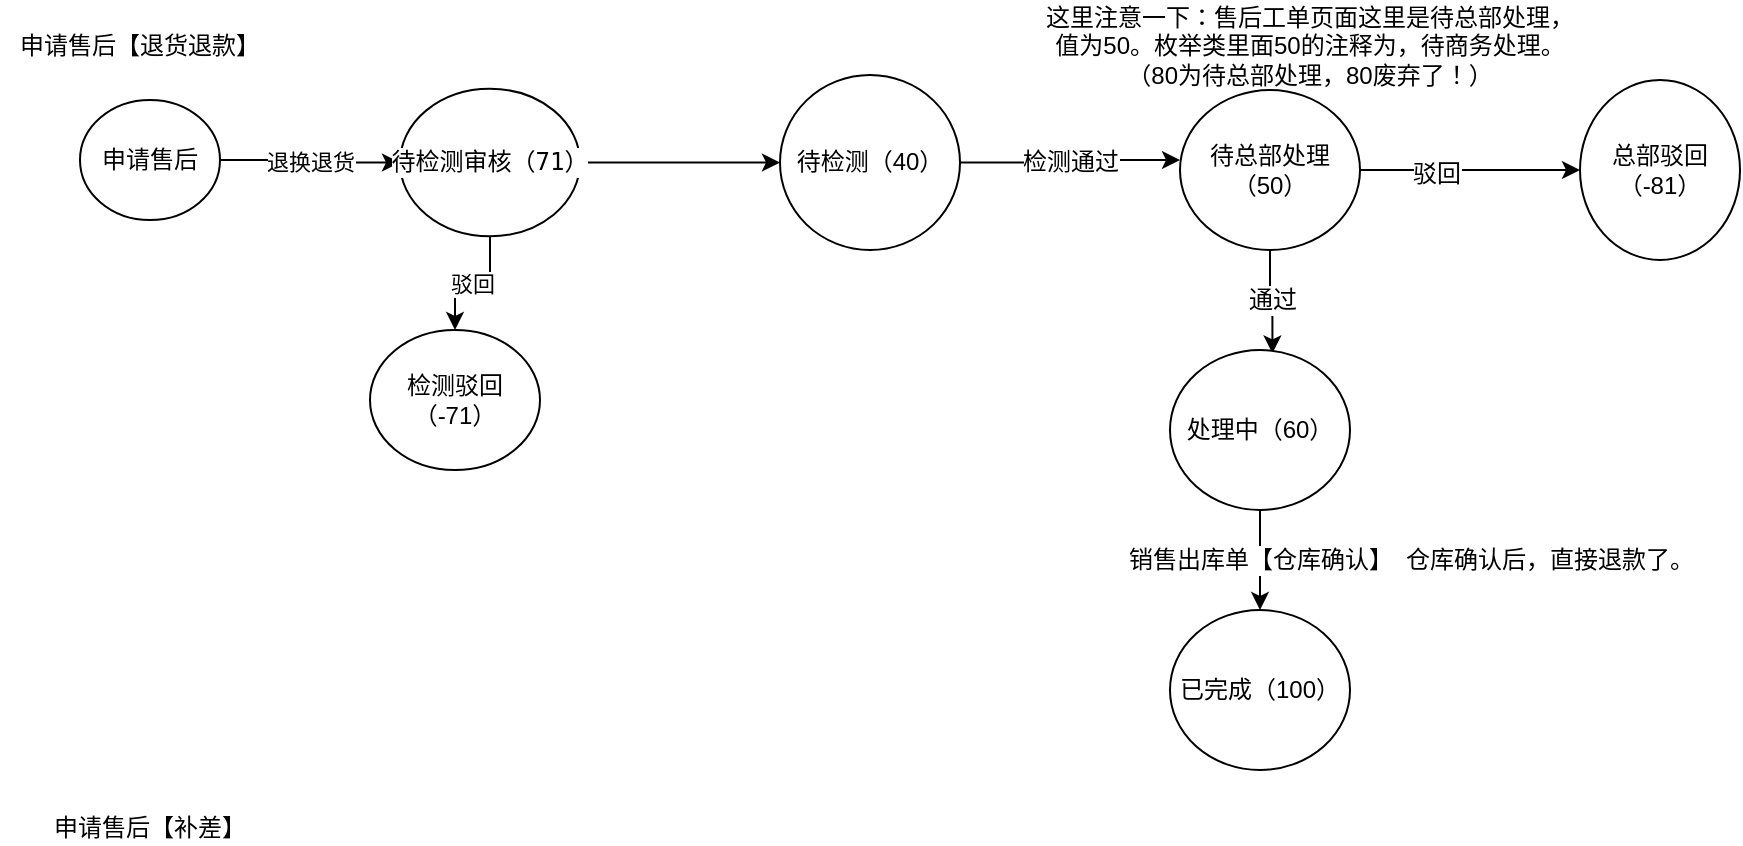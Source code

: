 <mxfile version="16.6.1" type="github">
  <diagram id="_88M4rZaeOAy3bHlZC3f" name="Page-1">
    <mxGraphModel dx="1185" dy="635" grid="1" gridSize="10" guides="1" tooltips="1" connect="1" arrows="1" fold="1" page="1" pageScale="1" pageWidth="827" pageHeight="1169" math="0" shadow="0">
      <root>
        <mxCell id="0" />
        <mxCell id="1" parent="0" />
        <mxCell id="IqyMs4pkEaya7170j3vu-3" value="退换退货" style="edgeStyle=orthogonalEdgeStyle;rounded=0;orthogonalLoop=1;jettySize=auto;html=1;exitX=1;exitY=0.5;exitDx=0;exitDy=0;entryX=0;entryY=0.5;entryDx=0;entryDy=0;" edge="1" parent="1" source="IqyMs4pkEaya7170j3vu-1" target="IqyMs4pkEaya7170j3vu-2">
          <mxGeometry relative="1" as="geometry" />
        </mxCell>
        <mxCell id="IqyMs4pkEaya7170j3vu-1" value="申请售后" style="ellipse;whiteSpace=wrap;html=1;" vertex="1" parent="1">
          <mxGeometry x="80" y="65" width="70" height="60" as="geometry" />
        </mxCell>
        <mxCell id="IqyMs4pkEaya7170j3vu-8" value="驳回" style="edgeStyle=orthogonalEdgeStyle;rounded=0;orthogonalLoop=1;jettySize=auto;html=1;exitX=0.5;exitY=1;exitDx=0;exitDy=0;entryX=0.5;entryY=0;entryDx=0;entryDy=0;fontColor=#000000;" edge="1" parent="1" source="IqyMs4pkEaya7170j3vu-2" target="IqyMs4pkEaya7170j3vu-7">
          <mxGeometry relative="1" as="geometry" />
        </mxCell>
        <mxCell id="IqyMs4pkEaya7170j3vu-10" style="edgeStyle=orthogonalEdgeStyle;rounded=0;orthogonalLoop=1;jettySize=auto;html=1;exitX=1;exitY=0.5;exitDx=0;exitDy=0;fontSize=12;fontColor=#000000;" edge="1" parent="1" source="IqyMs4pkEaya7170j3vu-2" target="IqyMs4pkEaya7170j3vu-5">
          <mxGeometry relative="1" as="geometry" />
        </mxCell>
        <mxCell id="IqyMs4pkEaya7170j3vu-2" value="&lt;pre style=&quot;background-color: rgb(255 , 255 , 255)&quot;&gt;待检测审核（71）&lt;/pre&gt;" style="ellipse;whiteSpace=wrap;html=1;" vertex="1" parent="1">
          <mxGeometry x="240" y="59.38" width="90" height="73.75" as="geometry" />
        </mxCell>
        <mxCell id="IqyMs4pkEaya7170j3vu-12" value="检测通过" style="edgeStyle=orthogonalEdgeStyle;rounded=0;orthogonalLoop=1;jettySize=auto;html=1;exitX=1;exitY=0.5;exitDx=0;exitDy=0;entryX=0;entryY=0.438;entryDx=0;entryDy=0;entryPerimeter=0;fontSize=12;fontColor=#000000;" edge="1" parent="1" source="IqyMs4pkEaya7170j3vu-5" target="IqyMs4pkEaya7170j3vu-11">
          <mxGeometry relative="1" as="geometry" />
        </mxCell>
        <mxCell id="IqyMs4pkEaya7170j3vu-5" value="待检测（40）" style="ellipse;whiteSpace=wrap;html=1;fontColor=#000000;" vertex="1" parent="1">
          <mxGeometry x="430" y="52.5" width="90" height="87.5" as="geometry" />
        </mxCell>
        <mxCell id="IqyMs4pkEaya7170j3vu-7" value="检测驳回（-71）" style="ellipse;whiteSpace=wrap;html=1;fontColor=#000000;" vertex="1" parent="1">
          <mxGeometry x="225" y="180" width="85" height="70" as="geometry" />
        </mxCell>
        <mxCell id="IqyMs4pkEaya7170j3vu-15" style="edgeStyle=orthogonalEdgeStyle;rounded=0;orthogonalLoop=1;jettySize=auto;html=1;exitX=1;exitY=0.5;exitDx=0;exitDy=0;entryX=0;entryY=0.5;entryDx=0;entryDy=0;fontSize=12;fontColor=#000000;" edge="1" parent="1" source="IqyMs4pkEaya7170j3vu-11" target="IqyMs4pkEaya7170j3vu-14">
          <mxGeometry relative="1" as="geometry" />
        </mxCell>
        <mxCell id="IqyMs4pkEaya7170j3vu-16" value="驳回" style="edgeLabel;html=1;align=center;verticalAlign=middle;resizable=0;points=[];fontSize=12;fontColor=#000000;" vertex="1" connectable="0" parent="IqyMs4pkEaya7170j3vu-15">
          <mxGeometry x="-0.314" y="-2" relative="1" as="geometry">
            <mxPoint as="offset" />
          </mxGeometry>
        </mxCell>
        <mxCell id="IqyMs4pkEaya7170j3vu-18" value="通过" style="edgeStyle=orthogonalEdgeStyle;rounded=0;orthogonalLoop=1;jettySize=auto;html=1;exitX=0.5;exitY=1;exitDx=0;exitDy=0;entryX=0.569;entryY=0.021;entryDx=0;entryDy=0;entryPerimeter=0;fontSize=12;fontColor=#000000;" edge="1" parent="1" source="IqyMs4pkEaya7170j3vu-11" target="IqyMs4pkEaya7170j3vu-17">
          <mxGeometry relative="1" as="geometry" />
        </mxCell>
        <mxCell id="IqyMs4pkEaya7170j3vu-11" value="待总部处理（50）" style="ellipse;whiteSpace=wrap;html=1;fontSize=12;fontColor=#000000;" vertex="1" parent="1">
          <mxGeometry x="630" y="60" width="90" height="80" as="geometry" />
        </mxCell>
        <mxCell id="IqyMs4pkEaya7170j3vu-13" value="这里注意一下：售后工单页面这里是待总部处理，值为50。枚举类里面50的注释为，待商务处理。（80为待总部处理，80废弃了！）" style="text;html=1;strokeColor=none;fillColor=none;align=center;verticalAlign=middle;whiteSpace=wrap;rounded=0;fontSize=12;fontColor=#000000;" vertex="1" parent="1">
          <mxGeometry x="560" y="15" width="270" height="45" as="geometry" />
        </mxCell>
        <mxCell id="IqyMs4pkEaya7170j3vu-14" value="总部驳回（-81）" style="ellipse;whiteSpace=wrap;html=1;fontSize=12;fontColor=#000000;" vertex="1" parent="1">
          <mxGeometry x="830" y="55" width="80" height="90" as="geometry" />
        </mxCell>
        <mxCell id="IqyMs4pkEaya7170j3vu-20" value="销售出库单【仓库确认】" style="edgeStyle=orthogonalEdgeStyle;rounded=0;orthogonalLoop=1;jettySize=auto;html=1;exitX=0.5;exitY=1;exitDx=0;exitDy=0;entryX=0.5;entryY=0;entryDx=0;entryDy=0;fontSize=12;fontColor=#000000;" edge="1" parent="1" source="IqyMs4pkEaya7170j3vu-17" target="IqyMs4pkEaya7170j3vu-19">
          <mxGeometry relative="1" as="geometry" />
        </mxCell>
        <mxCell id="IqyMs4pkEaya7170j3vu-17" value="处理中（60）" style="ellipse;whiteSpace=wrap;html=1;fontSize=12;fontColor=#000000;" vertex="1" parent="1">
          <mxGeometry x="625" y="190" width="90" height="80" as="geometry" />
        </mxCell>
        <mxCell id="IqyMs4pkEaya7170j3vu-19" value="已完成（100）" style="ellipse;whiteSpace=wrap;html=1;fontSize=12;fontColor=#000000;" vertex="1" parent="1">
          <mxGeometry x="625" y="320" width="90" height="80" as="geometry" />
        </mxCell>
        <mxCell id="IqyMs4pkEaya7170j3vu-21" value="申请售后【退货退款】" style="text;html=1;strokeColor=none;fillColor=none;align=center;verticalAlign=middle;whiteSpace=wrap;rounded=0;fontSize=12;fontColor=#000000;" vertex="1" parent="1">
          <mxGeometry x="40" y="29" width="140" height="17" as="geometry" />
        </mxCell>
        <mxCell id="IqyMs4pkEaya7170j3vu-23" value="仓库确认后，直接退款了。" style="text;html=1;strokeColor=none;fillColor=none;align=center;verticalAlign=middle;whiteSpace=wrap;rounded=0;fontSize=12;fontColor=#000000;" vertex="1" parent="1">
          <mxGeometry x="740" y="280" width="150" height="30" as="geometry" />
        </mxCell>
        <mxCell id="IqyMs4pkEaya7170j3vu-25" value="申请售后【补差】" style="text;html=1;strokeColor=none;fillColor=none;align=center;verticalAlign=middle;whiteSpace=wrap;rounded=0;fontSize=12;fontColor=#000000;" vertex="1" parent="1">
          <mxGeometry x="45" y="420" width="140" height="17" as="geometry" />
        </mxCell>
      </root>
    </mxGraphModel>
  </diagram>
</mxfile>
